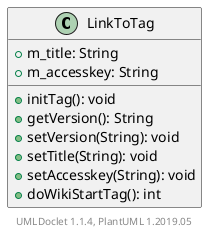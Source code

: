 @startuml

    class LinkToTag [[LinkToTag.html]] {
        +m_title: String
        +m_accesskey: String
        +initTag(): void
        +getVersion(): String
        +setVersion(String): void
        +setTitle(String): void
        +setAccesskey(String): void
        +doWikiStartTag(): int
    }


    center footer UMLDoclet 1.1.4, PlantUML 1.2019.05
@enduml

